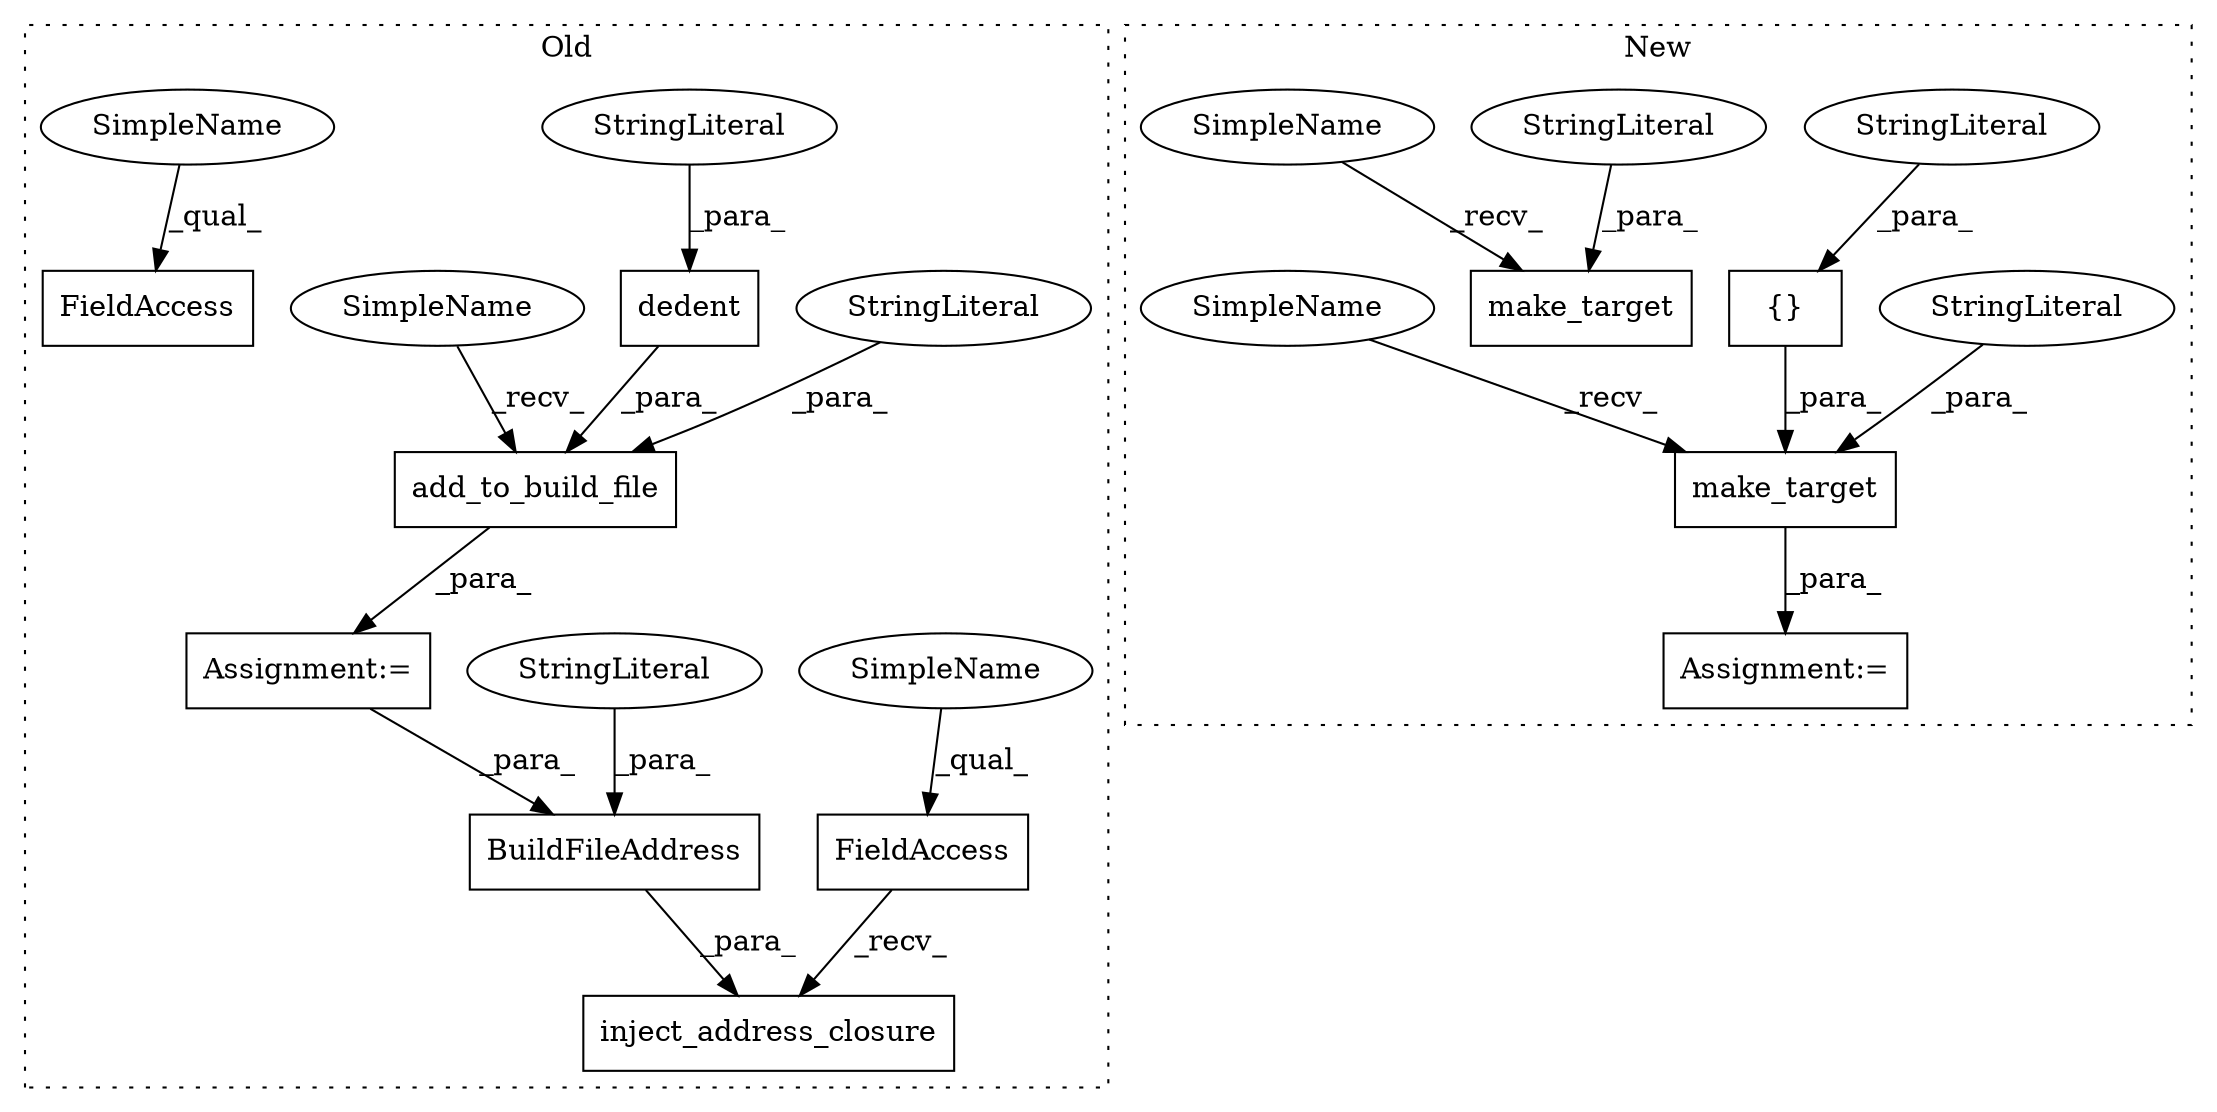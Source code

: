 digraph G {
subgraph cluster0 {
1 [label="add_to_build_file" a="32" s="1331,1563" l="18,1" shape="box"];
3 [label="StringLiteral" a="45" s="1349" l="7" shape="ellipse"];
4 [label="dedent" a="32" s="1357,1562" l="7,1" shape="box"];
5 [label="StringLiteral" a="45" s="1364" l="198" shape="ellipse"];
10 [label="FieldAccess" a="22" s="1618" l="16" shape="box"];
11 [label="FieldAccess" a="22" s="1679" l="16" shape="box"];
12 [label="inject_address_closure" a="32" s="1635,1665" l="23,1" shape="box"];
14 [label="BuildFileAddress" a="32" s="1578,1611" l="17,1" shape="box"];
15 [label="Assignment:=" a="7" s="1325" l="1" shape="box"];
17 [label="StringLiteral" a="45" s="1606" l="5" shape="ellipse"];
18 [label="SimpleName" a="42" s="1618" l="4" shape="ellipse"];
19 [label="SimpleName" a="42" s="1326" l="4" shape="ellipse"];
20 [label="SimpleName" a="42" s="1679" l="4" shape="ellipse"];
label = "Old";
style="dotted";
}
subgraph cluster1 {
2 [label="make_target" a="32" s="992,1052" l="12,1" shape="box"];
6 [label="StringLiteral" a="45" s="1004" l="6" shape="ellipse"];
7 [label="Assignment:=" a="7" s="986" l="1" shape="box"];
8 [label="{}" a="4" s="1036,1051" l="1,1" shape="box"];
9 [label="StringLiteral" a="45" s="1037" l="14" shape="ellipse"];
13 [label="make_target" a="32" s="892,973" l="12,1" shape="box"];
16 [label="StringLiteral" a="45" s="904" l="14" shape="ellipse"];
21 [label="SimpleName" a="42" s="887" l="4" shape="ellipse"];
22 [label="SimpleName" a="42" s="987" l="4" shape="ellipse"];
label = "New";
style="dotted";
}
1 -> 15 [label="_para_"];
2 -> 7 [label="_para_"];
3 -> 1 [label="_para_"];
4 -> 1 [label="_para_"];
5 -> 4 [label="_para_"];
6 -> 2 [label="_para_"];
8 -> 2 [label="_para_"];
9 -> 8 [label="_para_"];
10 -> 12 [label="_recv_"];
14 -> 12 [label="_para_"];
15 -> 14 [label="_para_"];
16 -> 13 [label="_para_"];
17 -> 14 [label="_para_"];
18 -> 10 [label="_qual_"];
19 -> 1 [label="_recv_"];
20 -> 11 [label="_qual_"];
21 -> 13 [label="_recv_"];
22 -> 2 [label="_recv_"];
}